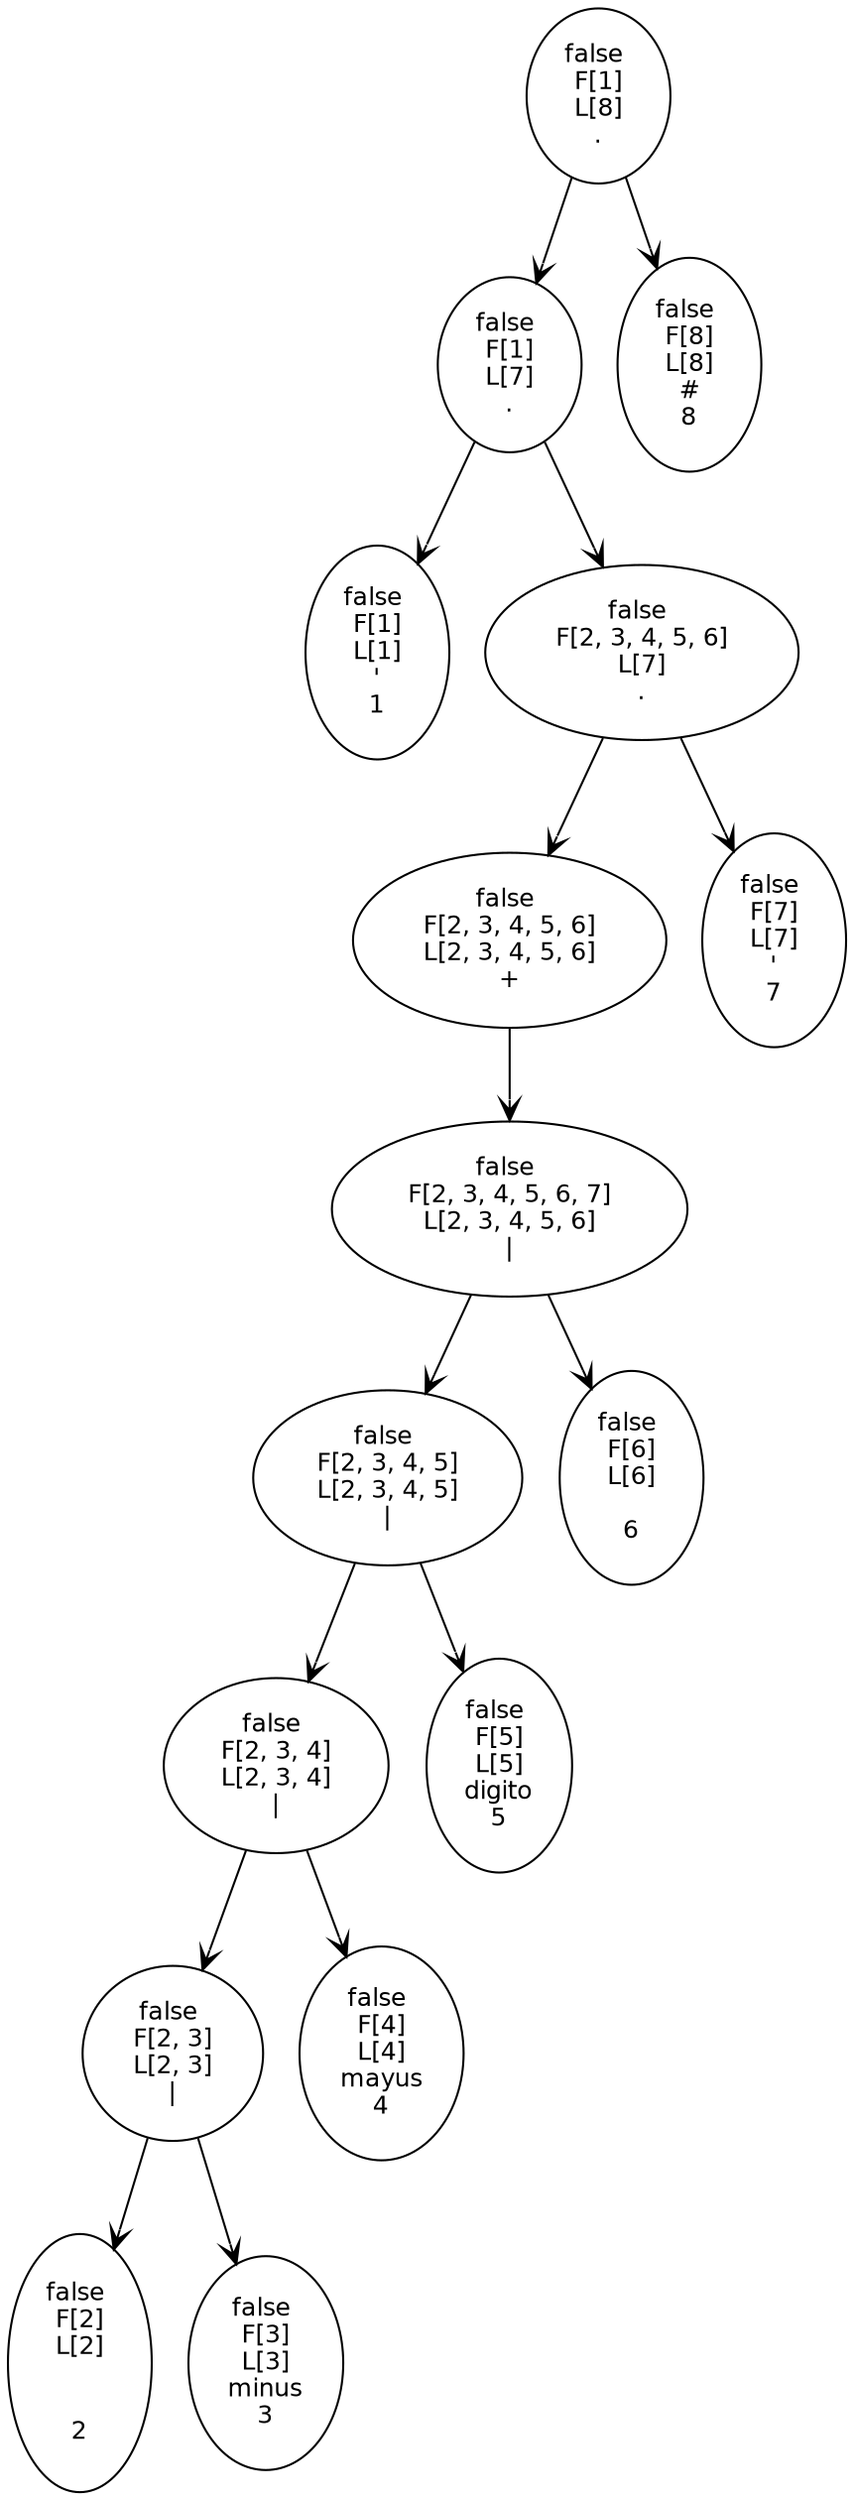 digraph syntax_tree {
node [fontname=Helvetica, fontsize=12];
edge [arrowhead=vee, arrowtail=none];
node0 [label="false \n F[1] \n L[8] \n . "];
node0 -> node1;
node1 [label="false \n F[1] \n L[7] \n . "];
node1 -> node2;
node2 [label="false \n F[1] \n L[1] \n\'\n 1 "];
node1 -> node4;
node4 [label="false \n F[2, 3, 4, 5, 6] \n L[7] \n . "];
node4 -> node5;
node5 [label="false \n F[2, 3, 4, 5, 6] \n L[2, 3, 4, 5, 6] \n + "];
node5 -> node6;
node6 [label="false \n F[2, 3, 4, 5, 6, 7] \n L[2, 3, 4, 5, 6] \n | "];
node6 -> node7;
node7 [label="false \n F[2, 3, 4, 5] \n L[2, 3, 4, 5] \n | "];
node7 -> node8;
node8 [label="false \n F[2, 3, 4] \n L[2, 3, 4] \n | "];
node8 -> node9;
node9 [label="false \n F[2, 3] \n L[2, 3] \n | "];
node9 -> node10;
node10 [label="false \n F[2] \n L[2] \n\n\n 2 "];
node9 -> node12;
node12 [label="false \n F[3] \n L[3] \nminus\n 3 "];
node8 -> node15;
node15 [label="false \n F[4] \n L[4] \nmayus\n 4 "];
node7 -> node18;
node18 [label="false \n F[5] \n L[5] \ndigito\n 5 "];
node6 -> node21;
node21 [label="false \n F[6] \n L[6] \n \n 6 "];
node4 -> node25;
node25 [label="false \n F[7] \n L[7] \n\'\n 7 "];
node0 -> node29;
node29 [label="false \n F[8] \n L[8] \n#\n 8 "];
}